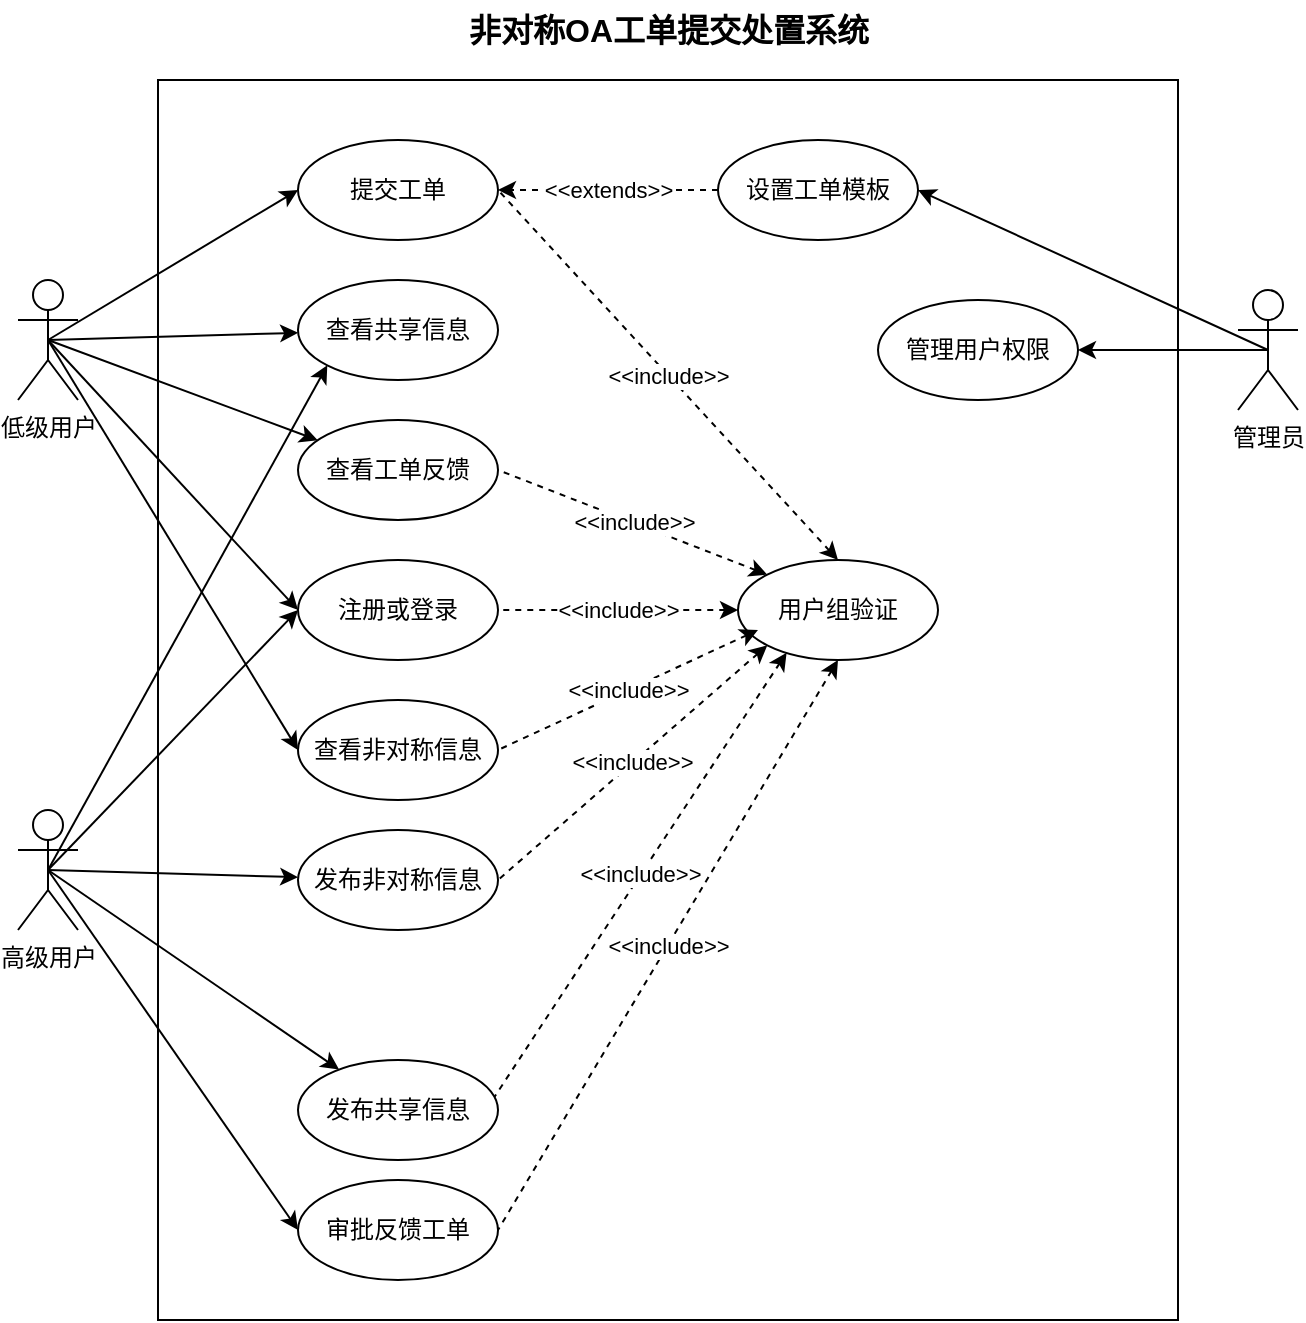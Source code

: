 <mxfile>
    <diagram id="tJj5FMBHRleLXUl1oI_O" name="第 1 页">
        <mxGraphModel dx="917" dy="766" grid="1" gridSize="10" guides="1" tooltips="1" connect="1" arrows="1" fold="1" page="1" pageScale="1" pageWidth="827" pageHeight="1169" math="0" shadow="0">
            <root>
                <mxCell id="0"/>
                <mxCell id="1" parent="0"/>
                <mxCell id="2" value="" style="rounded=0;whiteSpace=wrap;html=1;" vertex="1" parent="1">
                    <mxGeometry x="140" y="100" width="510" height="620" as="geometry"/>
                </mxCell>
                <mxCell id="3" value="注册或登录" style="ellipse;whiteSpace=wrap;html=1;" vertex="1" parent="1">
                    <mxGeometry x="210" y="340" width="100" height="50" as="geometry"/>
                </mxCell>
                <mxCell id="10" style="edgeStyle=none;html=1;exitX=0.5;exitY=0.5;exitDx=0;exitDy=0;exitPerimeter=0;entryX=0;entryY=0.5;entryDx=0;entryDy=0;" edge="1" parent="1" source="4" target="3">
                    <mxGeometry relative="1" as="geometry"/>
                </mxCell>
                <mxCell id="26" style="edgeStyle=none;html=1;exitX=0.5;exitY=0.5;exitDx=0;exitDy=0;exitPerimeter=0;" edge="1" parent="1" source="4" target="17">
                    <mxGeometry relative="1" as="geometry"/>
                </mxCell>
                <mxCell id="30" style="edgeStyle=none;html=1;exitX=0.5;exitY=0.5;exitDx=0;exitDy=0;exitPerimeter=0;" edge="1" parent="1" source="4" target="29">
                    <mxGeometry relative="1" as="geometry"/>
                </mxCell>
                <mxCell id="31" style="edgeStyle=none;html=1;exitX=0.5;exitY=0.5;exitDx=0;exitDy=0;exitPerimeter=0;entryX=0;entryY=0.5;entryDx=0;entryDy=0;" edge="1" parent="1" source="4" target="16">
                    <mxGeometry relative="1" as="geometry"/>
                </mxCell>
                <mxCell id="45" style="edgeStyle=none;html=1;exitX=0.5;exitY=0.5;exitDx=0;exitDy=0;exitPerimeter=0;entryX=0;entryY=0.5;entryDx=0;entryDy=0;" edge="1" parent="1" source="4" target="42">
                    <mxGeometry relative="1" as="geometry"/>
                </mxCell>
                <mxCell id="4" value="低级用户" style="shape=umlActor;verticalLabelPosition=bottom;verticalAlign=top;html=1;outlineConnect=0;" vertex="1" parent="1">
                    <mxGeometry x="70" y="200" width="30" height="60" as="geometry"/>
                </mxCell>
                <mxCell id="11" style="edgeStyle=none;html=1;exitX=0.5;exitY=0.5;exitDx=0;exitDy=0;exitPerimeter=0;entryX=0;entryY=0.5;entryDx=0;entryDy=0;" edge="1" parent="1" source="5" target="3">
                    <mxGeometry relative="1" as="geometry">
                        <mxPoint x="220" y="370" as="targetPoint"/>
                    </mxGeometry>
                </mxCell>
                <mxCell id="27" style="edgeStyle=none;html=1;exitX=0.5;exitY=0.5;exitDx=0;exitDy=0;exitPerimeter=0;entryX=0;entryY=1;entryDx=0;entryDy=0;" edge="1" parent="1" source="5" target="17">
                    <mxGeometry relative="1" as="geometry"/>
                </mxCell>
                <mxCell id="36" style="edgeStyle=none;html=1;exitX=0.5;exitY=0.5;exitDx=0;exitDy=0;exitPerimeter=0;entryX=0;entryY=0.5;entryDx=0;entryDy=0;" edge="1" parent="1" source="5" target="28">
                    <mxGeometry relative="1" as="geometry"/>
                </mxCell>
                <mxCell id="39" style="edgeStyle=none;html=1;exitX=0.5;exitY=0.5;exitDx=0;exitDy=0;exitPerimeter=0;" edge="1" parent="1" source="5" target="37">
                    <mxGeometry relative="1" as="geometry"/>
                </mxCell>
                <mxCell id="44" style="edgeStyle=none;html=1;exitX=0.5;exitY=0.5;exitDx=0;exitDy=0;exitPerimeter=0;" edge="1" parent="1" source="5" target="43">
                    <mxGeometry relative="1" as="geometry"/>
                </mxCell>
                <mxCell id="5" value="高级用户" style="shape=umlActor;verticalLabelPosition=bottom;verticalAlign=top;html=1;outlineConnect=0;" vertex="1" parent="1">
                    <mxGeometry x="70" y="465" width="30" height="60" as="geometry"/>
                </mxCell>
                <mxCell id="22" style="edgeStyle=none;html=1;exitX=0.5;exitY=0.5;exitDx=0;exitDy=0;exitPerimeter=0;entryX=1;entryY=0.5;entryDx=0;entryDy=0;" edge="1" parent="1" source="6" target="21">
                    <mxGeometry relative="1" as="geometry"/>
                </mxCell>
                <mxCell id="51" style="edgeStyle=none;html=1;exitX=0.5;exitY=0.5;exitDx=0;exitDy=0;exitPerimeter=0;entryX=1;entryY=0.5;entryDx=0;entryDy=0;" edge="1" parent="1" source="6" target="50">
                    <mxGeometry relative="1" as="geometry"/>
                </mxCell>
                <mxCell id="6" value="管理员" style="shape=umlActor;verticalLabelPosition=bottom;verticalAlign=top;html=1;outlineConnect=0;" vertex="1" parent="1">
                    <mxGeometry x="680" y="205" width="30" height="60" as="geometry"/>
                </mxCell>
                <mxCell id="9" value="非对称OA工单提交处置系统" style="text;html=1;align=center;verticalAlign=middle;resizable=0;points=[];autosize=1;strokeColor=none;fillColor=none;fontSize=16;fontStyle=1" vertex="1" parent="1">
                    <mxGeometry x="285" y="60" width="220" height="30" as="geometry"/>
                </mxCell>
                <mxCell id="15" value="&amp;lt;&amp;lt;include&amp;gt;&amp;gt;" style="edgeStyle=none;html=1;exitX=0;exitY=0.5;exitDx=0;exitDy=0;entryX=1;entryY=0.5;entryDx=0;entryDy=0;dashed=1;endArrow=none;endFill=0;startArrow=classic;startFill=1;" edge="1" parent="1" source="12" target="3">
                    <mxGeometry relative="1" as="geometry"/>
                </mxCell>
                <mxCell id="12" value="用户组验证" style="ellipse;whiteSpace=wrap;html=1;" vertex="1" parent="1">
                    <mxGeometry x="430" y="340" width="100" height="50" as="geometry"/>
                </mxCell>
                <mxCell id="16" value="提交工单" style="ellipse;whiteSpace=wrap;html=1;" vertex="1" parent="1">
                    <mxGeometry x="210" y="130" width="100" height="50" as="geometry"/>
                </mxCell>
                <mxCell id="17" value="查看共享信息" style="ellipse;whiteSpace=wrap;html=1;" vertex="1" parent="1">
                    <mxGeometry x="210" y="200" width="100" height="50" as="geometry"/>
                </mxCell>
                <mxCell id="21" value="管理用户权限" style="ellipse;whiteSpace=wrap;html=1;" vertex="1" parent="1">
                    <mxGeometry x="500" y="210" width="100" height="50" as="geometry"/>
                </mxCell>
                <mxCell id="28" value="审批反馈工单" style="ellipse;whiteSpace=wrap;html=1;" vertex="1" parent="1">
                    <mxGeometry x="210" y="650" width="100" height="50" as="geometry"/>
                </mxCell>
                <mxCell id="29" value="查看工单反馈" style="ellipse;whiteSpace=wrap;html=1;" vertex="1" parent="1">
                    <mxGeometry x="210" y="270" width="100" height="50" as="geometry"/>
                </mxCell>
                <mxCell id="33" value="&amp;lt;&amp;lt;include&amp;gt;&amp;gt;" style="edgeStyle=none;html=1;exitX=0;exitY=0;exitDx=0;exitDy=0;entryX=1;entryY=0.5;entryDx=0;entryDy=0;dashed=1;endArrow=none;endFill=0;startArrow=classic;startFill=1;" edge="1" parent="1" source="12" target="29">
                    <mxGeometry relative="1" as="geometry">
                        <mxPoint x="415" y="375" as="sourcePoint"/>
                        <mxPoint x="320" y="375" as="targetPoint"/>
                    </mxGeometry>
                </mxCell>
                <mxCell id="34" value="&amp;lt;&amp;lt;include&amp;gt;&amp;gt;" style="edgeStyle=none;html=1;entryX=1;entryY=0.5;entryDx=0;entryDy=0;dashed=1;endArrow=none;endFill=0;startArrow=classic;startFill=1;exitX=0.5;exitY=0;exitDx=0;exitDy=0;" edge="1" parent="1" source="12" target="16">
                    <mxGeometry relative="1" as="geometry">
                        <mxPoint x="424" y="362" as="sourcePoint"/>
                        <mxPoint x="320" y="305" as="targetPoint"/>
                    </mxGeometry>
                </mxCell>
                <mxCell id="35" value="&amp;lt;&amp;lt;include&amp;gt;&amp;gt;" style="edgeStyle=none;html=1;entryX=0.983;entryY=0.367;entryDx=0;entryDy=0;dashed=1;endArrow=none;endFill=0;startArrow=classic;startFill=1;entryPerimeter=0;exitX=0.243;exitY=0.927;exitDx=0;exitDy=0;exitPerimeter=0;" edge="1" parent="1" source="12" target="37">
                    <mxGeometry relative="1" as="geometry">
                        <mxPoint x="432" y="374" as="sourcePoint"/>
                        <mxPoint x="320" y="375" as="targetPoint"/>
                    </mxGeometry>
                </mxCell>
                <mxCell id="37" value="发布共享信息" style="ellipse;whiteSpace=wrap;html=1;" vertex="1" parent="1">
                    <mxGeometry x="210" y="590" width="100" height="50" as="geometry"/>
                </mxCell>
                <mxCell id="41" value="&amp;lt;&amp;lt;include&lt;span style=&quot;background-color: light-dark(#ffffff, var(--ge-dark-color, #121212));&quot;&gt;&amp;gt;&amp;gt;&lt;/span&gt;" style="edgeStyle=none;html=1;exitX=0.5;exitY=1;exitDx=0;exitDy=0;entryX=1;entryY=0.5;entryDx=0;entryDy=0;dashed=1;endArrow=none;endFill=0;startArrow=classic;startFill=1;" edge="1" parent="1" source="12" target="28">
                    <mxGeometry x="0.0" relative="1" as="geometry">
                        <mxPoint x="425" y="385" as="sourcePoint"/>
                        <mxPoint x="318" y="498" as="targetPoint"/>
                        <mxPoint as="offset"/>
                    </mxGeometry>
                </mxCell>
                <mxCell id="42" value="查看非对称信息" style="ellipse;whiteSpace=wrap;html=1;" vertex="1" parent="1">
                    <mxGeometry x="210" y="410" width="100" height="50" as="geometry"/>
                </mxCell>
                <mxCell id="43" value="发布非对称信息" style="ellipse;whiteSpace=wrap;html=1;" vertex="1" parent="1">
                    <mxGeometry x="210" y="475" width="100" height="50" as="geometry"/>
                </mxCell>
                <mxCell id="48" value="&amp;lt;&amp;lt;include&amp;gt;&amp;gt;" style="edgeStyle=none;html=1;exitX=0;exitY=0.5;exitDx=0;exitDy=0;entryX=1;entryY=0.5;entryDx=0;entryDy=0;dashed=1;endArrow=none;endFill=0;startArrow=classic;startFill=1;" edge="1" parent="1" target="42">
                    <mxGeometry relative="1" as="geometry">
                        <mxPoint x="440" y="375" as="sourcePoint"/>
                        <mxPoint x="320" y="375" as="targetPoint"/>
                    </mxGeometry>
                </mxCell>
                <mxCell id="49" value="&amp;lt;&amp;lt;include&amp;gt;&amp;gt;" style="edgeStyle=none;html=1;exitX=0;exitY=1;exitDx=0;exitDy=0;entryX=1;entryY=0.5;entryDx=0;entryDy=0;dashed=1;endArrow=none;endFill=0;startArrow=classic;startFill=1;" edge="1" parent="1" source="12" target="43">
                    <mxGeometry relative="1" as="geometry">
                        <mxPoint x="450" y="385" as="sourcePoint"/>
                        <mxPoint x="320" y="445" as="targetPoint"/>
                    </mxGeometry>
                </mxCell>
                <mxCell id="53" value="&amp;lt;&amp;lt;extends&amp;gt;&amp;gt;" style="edgeStyle=none;html=1;exitX=0;exitY=0.5;exitDx=0;exitDy=0;dashed=1;" edge="1" parent="1" source="50" target="16">
                    <mxGeometry relative="1" as="geometry"/>
                </mxCell>
                <mxCell id="50" value="设置工单模板" style="ellipse;whiteSpace=wrap;html=1;" vertex="1" parent="1">
                    <mxGeometry x="420" y="130" width="100" height="50" as="geometry"/>
                </mxCell>
            </root>
        </mxGraphModel>
    </diagram>
</mxfile>